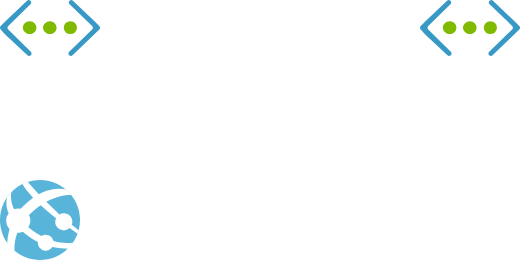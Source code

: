 <mxfile version="21.1.1" type="github">
  <diagram name="Page-1" id="ShC8NdJLKS3Jmi1F9GBR">
    <mxGraphModel dx="1434" dy="806" grid="1" gridSize="10" guides="1" tooltips="1" connect="1" arrows="1" fold="1" page="1" pageScale="1" pageWidth="850" pageHeight="1100" math="0" shadow="0">
      <root>
        <mxCell id="0" />
        <mxCell id="1" parent="0" />
        <mxCell id="-hb9onR2kKqEGJpAmYPG-1" value="" style="image;sketch=0;aspect=fixed;html=1;points=[];align=center;fontSize=12;image=img/lib/mscae/Virtual_Network.svg;" vertex="1" parent="1">
          <mxGeometry x="230" y="170" width="50" height="28.0" as="geometry" />
        </mxCell>
        <mxCell id="-hb9onR2kKqEGJpAmYPG-2" value="" style="image;sketch=0;aspect=fixed;html=1;points=[];align=center;fontSize=12;image=img/lib/mscae/App_Services.svg;" vertex="1" parent="1">
          <mxGeometry x="230" y="260" width="40" height="40" as="geometry" />
        </mxCell>
        <mxCell id="-hb9onR2kKqEGJpAmYPG-3" value="" style="image;sketch=0;aspect=fixed;html=1;points=[];align=center;fontSize=12;image=img/lib/mscae/Virtual_Network.svg;" vertex="1" parent="1">
          <mxGeometry x="440" y="170" width="50" height="28.0" as="geometry" />
        </mxCell>
      </root>
    </mxGraphModel>
  </diagram>
</mxfile>
